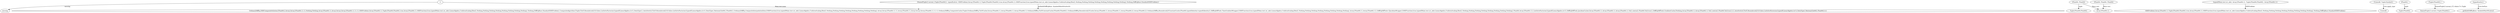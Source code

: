 digraph G {
1 [ label="()",];
2 [ label="missing",];
3 [ label="OrdinaryDiffEq.ODECompositeSolution{Float64,2,Array{Array{Float64,1},1},Nothing,Nothing,Array{Float64,1},Array{Array{Array{Float64,1},1},1},ODEProblem{Array{Float64,1},Tuple{Float64,Float64},true,Array{Float64,1},ODEFunction{true,typeof(Main.test.sir_ode),LinearAlgebra.UniformScaling{Bool},Nothing,Nothing,Nothing,Nothing,Nothing,Nothing,Nothing,Nothing},Nothing,DiffEqBase.StandardODEProblem},CompositeAlgorithm{Tuple{Tsit5,Rosenbrock23{0,false,LinSolveFactorize{typeof(LinearAlgebra.lu!)},DataType}},AutoSwitch{Tsit5,Rosenbrock23{0,false,LinSolveFactorize{typeof(LinearAlgebra.lu!)},DataType},Rational{Int64},Float64}},OrdinaryDiffEq.CompositeInterpolationData{ODEFunction{true,typeof(Main.test.sir_ode),LinearAlgebra.UniformScaling{Bool},Nothing,Nothing,Nothing,Nothing,Nothing,Nothing,Nothing,Nothing},Array{Array{Float64,1},1},Array{Float64,1},Array{Array{Array{Float64,1},1},1},OrdinaryDiffEq.CompositeCache{Tuple{OrdinaryDiffEq.Tsit5Cache{Array{Float64,1},Array{Float64,1},Array{Float64,1},OrdinaryDiffEq.Tsit5ConstantCache{Float64,Float64}},OrdinaryDiffEq.Rosenbrock23Cache{Array{Float64,1},Array{Float64,1},Array{Float64,2},Array{Float64,2},OrdinaryDiffEq.Rosenbrock23ConstantCache{Float64,typeof(identity),typeof(identity)},DiffEqDiffTools.TimeGradientWrapper{ODEFunction{true,typeof(Main.test.sir_ode),LinearAlgebra.UniformScaling{Bool},Nothing,Nothing,Nothing,Nothing,Nothing,Nothing,Nothing,Nothing},Array{Float64,1},Array{Float64,1}},DiffEqDiffTools.UJacobianWrapper{ODEFunction{true,typeof(Main.test.sir_ode),LinearAlgebra.UniformScaling{Bool},Nothing,Nothing,Nothing,Nothing,Nothing,Nothing,Nothing,Nothing},Float64,Array{Float64,1}},LinSolveFactorize{typeof(LinearAlgebra.lu!)},DiffEqDiffTools.JacobianCache{Array{Float64,1},Array{Float64,1},Array{Float64,1},Val{:central},Float64,Val{true}},DiffEqDiffTools.GradientCache{Nothing,Array{Float64,1},Array{Float64,1},Val{:central},Float64,Val{true}}}},AutoSwitch{Tsit5,Rosenbrock23{0,false,LinSolveFactorize{typeof(LinearAlgebra.lu!)},DataType},Rational{Int64},Float64}}}}",];
4 [ label="(Float64, Float64)",];
5 [ label="Array{Float64,1}",];
6 [ label="(Float64, Float64, Float64)",];
7 [ label="Tuple{Float64,Float64}",];
8 [ label="(typeof(Main.test.sir_ode), Array{Float64,1}, Tuple{Float64,Float64}, Array{Float64,1})",];
9 [ label="ODEProblem{Array{Float64,1},Tuple{Float64,Float64},true,Array{Float64,1},ODEFunction{true,typeof(Main.test.sir_ode),LinearAlgebra.UniformScaling{Bool},Nothing,Nothing,Nothing,Nothing,Nothing,Nothing,Nothing,Nothing},Nothing,DiffEqBase.StandardODEProblem}",];
10 [ label="(UnionAll, Tuple{Symbol})",];
11 [ label="UnionAll",];
12 [ label="(Float64,)",];
13 [ label="Tuple{Float64}",];
14 [ label="(Tuple{Float64},)",];
15 [ label="NamedTuple{(:saveat,),Tuple{Float64}}",];
16 [ label="(typeof(solve),)",];
17 [ label="getfield(DiffEqBase, Symbol(#kw##solve))",];
18 [ label="(NamedTuple{(:saveat,),Tuple{Float64}}, typeof(solve), ODEProblem{Array{Float64,1},Tuple{Float64,Float64},true,Array{Float64,1},ODEFunction{true,typeof(Main.test.sir_ode),LinearAlgebra.UniformScaling{Bool},Nothing,Nothing,Nothing,Nothing,Nothing,Nothing,Nothing,Nothing},Nothing,DiffEqBase.StandardODEProblem})",];
1 -> 2 [ label="missing", ]
1 -> 3 [ label="Main.test.main", ]
4 -> 5 [ label="Base.vect", ]
4 -> 7 [ label="tuple", ]
6 -> 5 [ label="Base.vect", ]
8 -> 9 [ label="ODEProblem", ]
10 -> 11 [ label="Core.apply_type", ]
12 -> 13 [ label="tuple", ]
14 -> 15 [ label="NamedTuple{(:saveat,),T} where T<:Tuple", ]
16 -> 17 [ label="Core.kwfunc", ]
18 -> 3 [ label="getfield(DiffEqBase, Symbol(#kw##solve))()", ]
}
